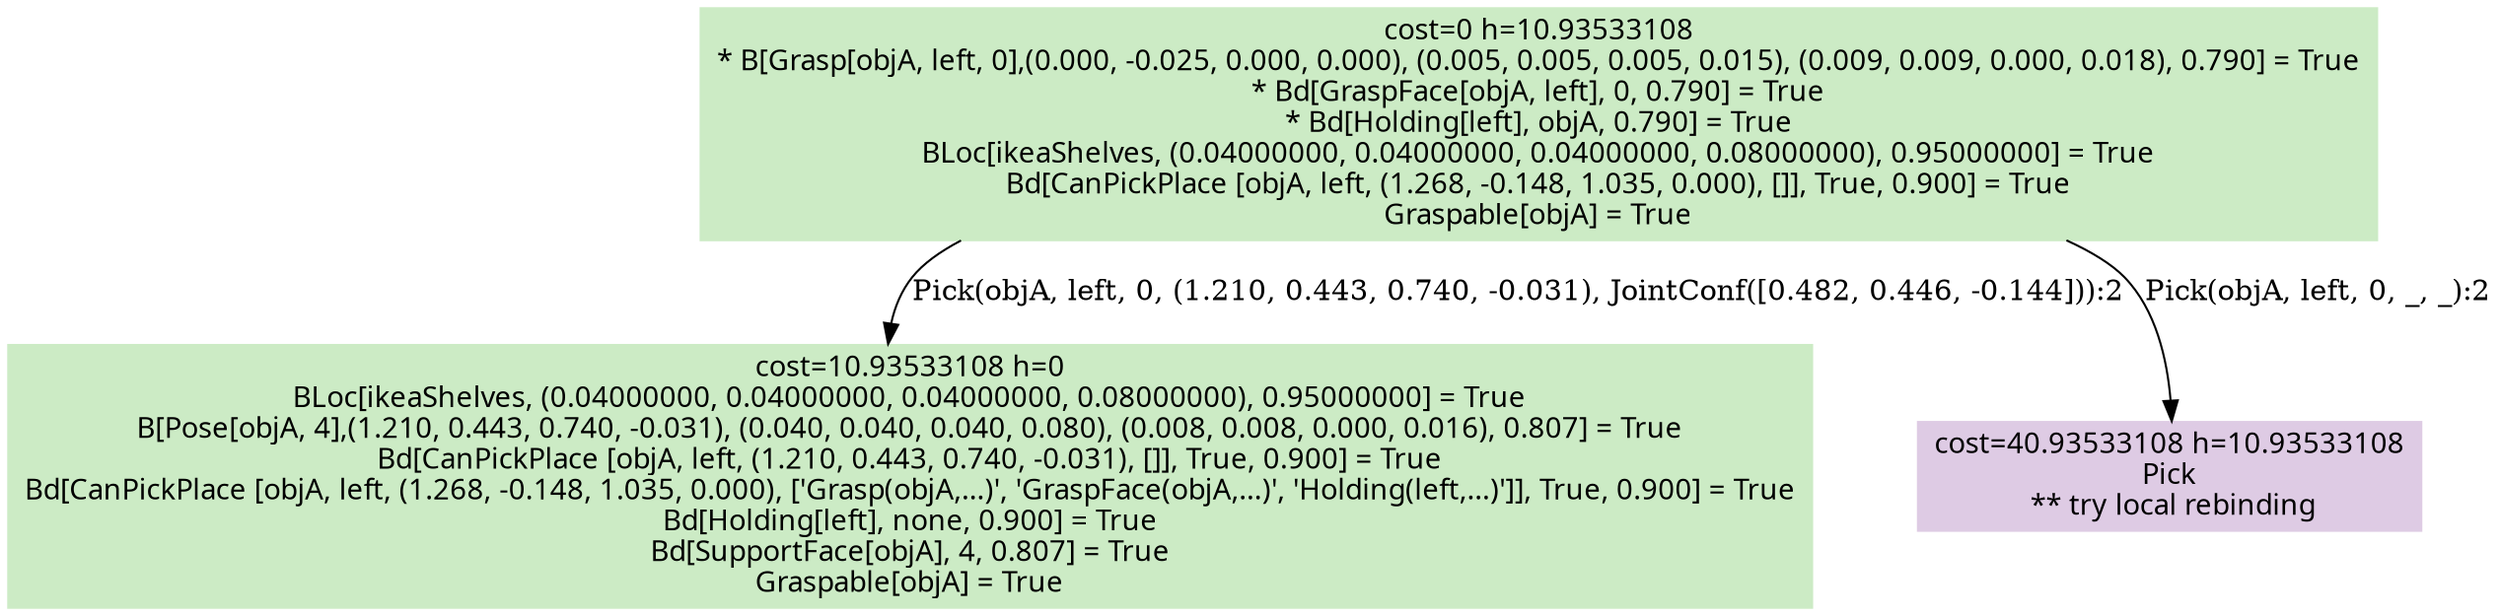 digraph G {
    ordering=out;
    node [fontname=HelveticaBold];
    "820" [shape=box, style=filled, colorscheme=pastel16, color=2, label="cost=0 h=10.93533108\n* B[Grasp[objA, left, 0],(0.000, -0.025, 0.000, 0.000), (0.005, 0.005, 0.005, 0.015), (0.009, 0.009, 0.000, 0.018), 0.790] = True\n* Bd[GraspFace[objA, left], 0, 0.790] = True\n* Bd[Holding[left], objA, 0.790] = True\nBLoc[ikeaShelves, (0.04000000, 0.04000000, 0.04000000, 0.08000000), 0.95000000] = True\nBd[CanPickPlace [objA, left, (1.268, -0.148, 1.035, 0.000), []], True, 0.900] = True\nGraspable[objA] = True\n"];
    "820" [shape=box, label="cost=0 h=10.93533108\n* B[Grasp[objA, left, 0],(0.000, -0.025, 0.000, 0.000), (0.005, 0.005, 0.005, 0.015), (0.009, 0.009, 0.000, 0.018), 0.790] = True\n* Bd[GraspFace[objA, left], 0, 0.790] = True\n* Bd[Holding[left], objA, 0.790] = True\nBLoc[ikeaShelves, (0.04000000, 0.04000000, 0.04000000, 0.08000000), 0.95000000] = True\nBd[CanPickPlace [objA, left, (1.268, -0.148, 1.035, 0.000), []], True, 0.900] = True\nGraspable[objA] = True\n"];
    "902" [shape=box, label="cost=10.93533108 h=0\nBLoc[ikeaShelves, (0.04000000, 0.04000000, 0.04000000, 0.08000000), 0.95000000] = True\nB[Pose[objA, 4],(1.210, 0.443, 0.740, -0.031), (0.040, 0.040, 0.040, 0.080), (0.008, 0.008, 0.000, 0.016), 0.807] = True\nBd[CanPickPlace [objA, left, (1.210, 0.443, 0.740, -0.031), []], True, 0.900] = True\nBd[CanPickPlace [objA, left, (1.268, -0.148, 1.035, 0.000), ['Grasp(objA,...)', 'GraspFace(objA,...)', 'Holding(left,...)']], True, 0.900] = True\nBd[Holding[left], none, 0.900] = True\nBd[SupportFace[objA], 4, 0.807] = True\nGraspable[objA] = True\n"];
    "820" -> "902"[label="Pick(objA, left, 0, (1.210, 0.443, 0.740, -0.031), JointConf([0.482, 0.446, -0.144])):2"];
    "820" [shape=box, label="cost=0 h=10.93533108\n* B[Grasp[objA, left, 0],(0.000, -0.025, 0.000, 0.000), (0.005, 0.005, 0.005, 0.015), (0.009, 0.009, 0.000, 0.018), 0.790] = True\n* Bd[GraspFace[objA, left], 0, 0.790] = True\n* Bd[Holding[left], objA, 0.790] = True\nBLoc[ikeaShelves, (0.04000000, 0.04000000, 0.04000000, 0.08000000), 0.95000000] = True\nBd[CanPickPlace [objA, left, (1.268, -0.148, 1.035, 0.000), []], True, 0.900] = True\nGraspable[objA] = True\n"];
    "911" [shape=box, style=filled, colorscheme=pastel16, color=4, label="cost=40.93533108 h=10.93533108\nPick\n ** try local rebinding"];
    "820" -> "911"[label="Pick(objA, left, 0, _, _):2"];
    "902" [shape=box, style=filled, colorscheme=pastel16, color=2, label="cost=10.93533108 h=0\nBLoc[ikeaShelves, (0.04000000, 0.04000000, 0.04000000, 0.08000000), 0.95000000] = True\nB[Pose[objA, 4],(1.210, 0.443, 0.740, -0.031), (0.040, 0.040, 0.040, 0.080), (0.008, 0.008, 0.000, 0.016), 0.807] = True\nBd[CanPickPlace [objA, left, (1.210, 0.443, 0.740, -0.031), []], True, 0.900] = True\nBd[CanPickPlace [objA, left, (1.268, -0.148, 1.035, 0.000), ['Grasp(objA,...)', 'GraspFace(objA,...)', 'Holding(left,...)']], True, 0.900] = True\nBd[Holding[left], none, 0.900] = True\nBd[SupportFace[objA], 4, 0.807] = True\nGraspable[objA] = True\n"];
    "820" [shape=box, style=filled, colorscheme=pastel16,color=3];
    "902" [shape=box, style=filled, colorscheme=pastel16,color=3];
}
